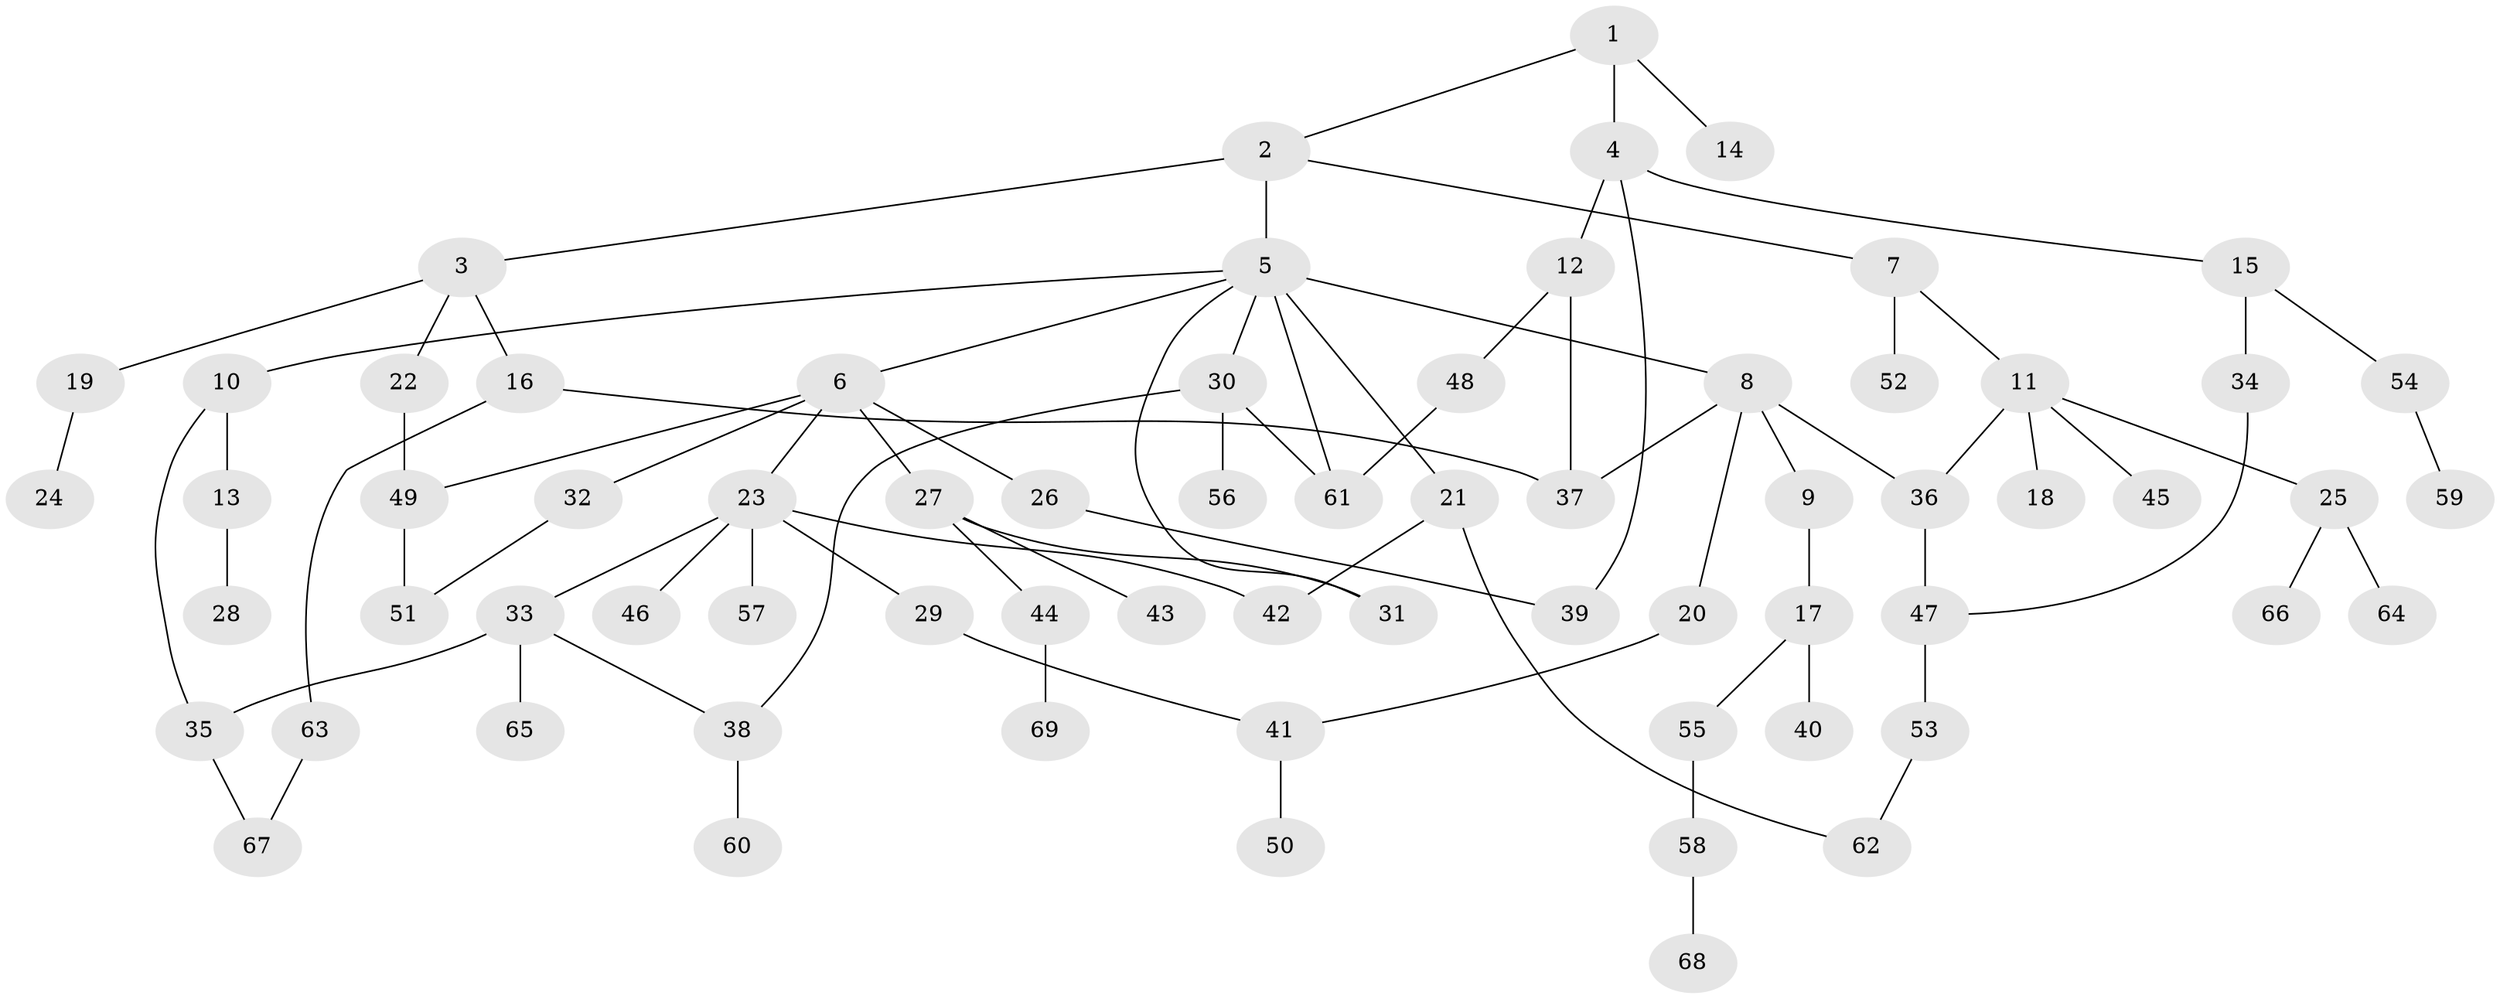 // original degree distribution, {5: 0.04411764705882353, 8: 0.014705882352941176, 2: 0.3161764705882353, 4: 0.07352941176470588, 6: 0.007352941176470588, 3: 0.16911764705882354, 7: 0.007352941176470588, 1: 0.36764705882352944}
// Generated by graph-tools (version 1.1) at 2025/34/03/09/25 02:34:24]
// undirected, 69 vertices, 84 edges
graph export_dot {
graph [start="1"]
  node [color=gray90,style=filled];
  1;
  2;
  3;
  4;
  5;
  6;
  7;
  8;
  9;
  10;
  11;
  12;
  13;
  14;
  15;
  16;
  17;
  18;
  19;
  20;
  21;
  22;
  23;
  24;
  25;
  26;
  27;
  28;
  29;
  30;
  31;
  32;
  33;
  34;
  35;
  36;
  37;
  38;
  39;
  40;
  41;
  42;
  43;
  44;
  45;
  46;
  47;
  48;
  49;
  50;
  51;
  52;
  53;
  54;
  55;
  56;
  57;
  58;
  59;
  60;
  61;
  62;
  63;
  64;
  65;
  66;
  67;
  68;
  69;
  1 -- 2 [weight=1.0];
  1 -- 4 [weight=2.0];
  1 -- 14 [weight=1.0];
  2 -- 3 [weight=1.0];
  2 -- 5 [weight=3.0];
  2 -- 7 [weight=1.0];
  3 -- 16 [weight=1.0];
  3 -- 19 [weight=1.0];
  3 -- 22 [weight=1.0];
  4 -- 12 [weight=1.0];
  4 -- 15 [weight=1.0];
  4 -- 39 [weight=1.0];
  5 -- 6 [weight=1.0];
  5 -- 8 [weight=1.0];
  5 -- 10 [weight=1.0];
  5 -- 21 [weight=1.0];
  5 -- 30 [weight=1.0];
  5 -- 31 [weight=1.0];
  5 -- 61 [weight=1.0];
  6 -- 23 [weight=1.0];
  6 -- 26 [weight=1.0];
  6 -- 27 [weight=1.0];
  6 -- 32 [weight=1.0];
  6 -- 49 [weight=1.0];
  7 -- 11 [weight=1.0];
  7 -- 52 [weight=1.0];
  8 -- 9 [weight=1.0];
  8 -- 20 [weight=1.0];
  8 -- 36 [weight=1.0];
  8 -- 37 [weight=1.0];
  9 -- 17 [weight=1.0];
  10 -- 13 [weight=1.0];
  10 -- 35 [weight=1.0];
  11 -- 18 [weight=1.0];
  11 -- 25 [weight=1.0];
  11 -- 36 [weight=2.0];
  11 -- 45 [weight=1.0];
  12 -- 37 [weight=1.0];
  12 -- 48 [weight=1.0];
  13 -- 28 [weight=1.0];
  15 -- 34 [weight=1.0];
  15 -- 54 [weight=1.0];
  16 -- 37 [weight=1.0];
  16 -- 63 [weight=1.0];
  17 -- 40 [weight=1.0];
  17 -- 55 [weight=1.0];
  19 -- 24 [weight=1.0];
  20 -- 41 [weight=1.0];
  21 -- 42 [weight=1.0];
  21 -- 62 [weight=1.0];
  22 -- 49 [weight=1.0];
  23 -- 29 [weight=2.0];
  23 -- 33 [weight=1.0];
  23 -- 42 [weight=1.0];
  23 -- 46 [weight=1.0];
  23 -- 57 [weight=1.0];
  25 -- 64 [weight=1.0];
  25 -- 66 [weight=1.0];
  26 -- 39 [weight=1.0];
  27 -- 31 [weight=1.0];
  27 -- 43 [weight=1.0];
  27 -- 44 [weight=1.0];
  29 -- 41 [weight=1.0];
  30 -- 38 [weight=1.0];
  30 -- 56 [weight=1.0];
  30 -- 61 [weight=2.0];
  32 -- 51 [weight=1.0];
  33 -- 35 [weight=1.0];
  33 -- 38 [weight=1.0];
  33 -- 65 [weight=3.0];
  34 -- 47 [weight=1.0];
  35 -- 67 [weight=1.0];
  36 -- 47 [weight=1.0];
  38 -- 60 [weight=1.0];
  41 -- 50 [weight=2.0];
  44 -- 69 [weight=1.0];
  47 -- 53 [weight=1.0];
  48 -- 61 [weight=3.0];
  49 -- 51 [weight=2.0];
  53 -- 62 [weight=1.0];
  54 -- 59 [weight=1.0];
  55 -- 58 [weight=1.0];
  58 -- 68 [weight=1.0];
  63 -- 67 [weight=1.0];
}
